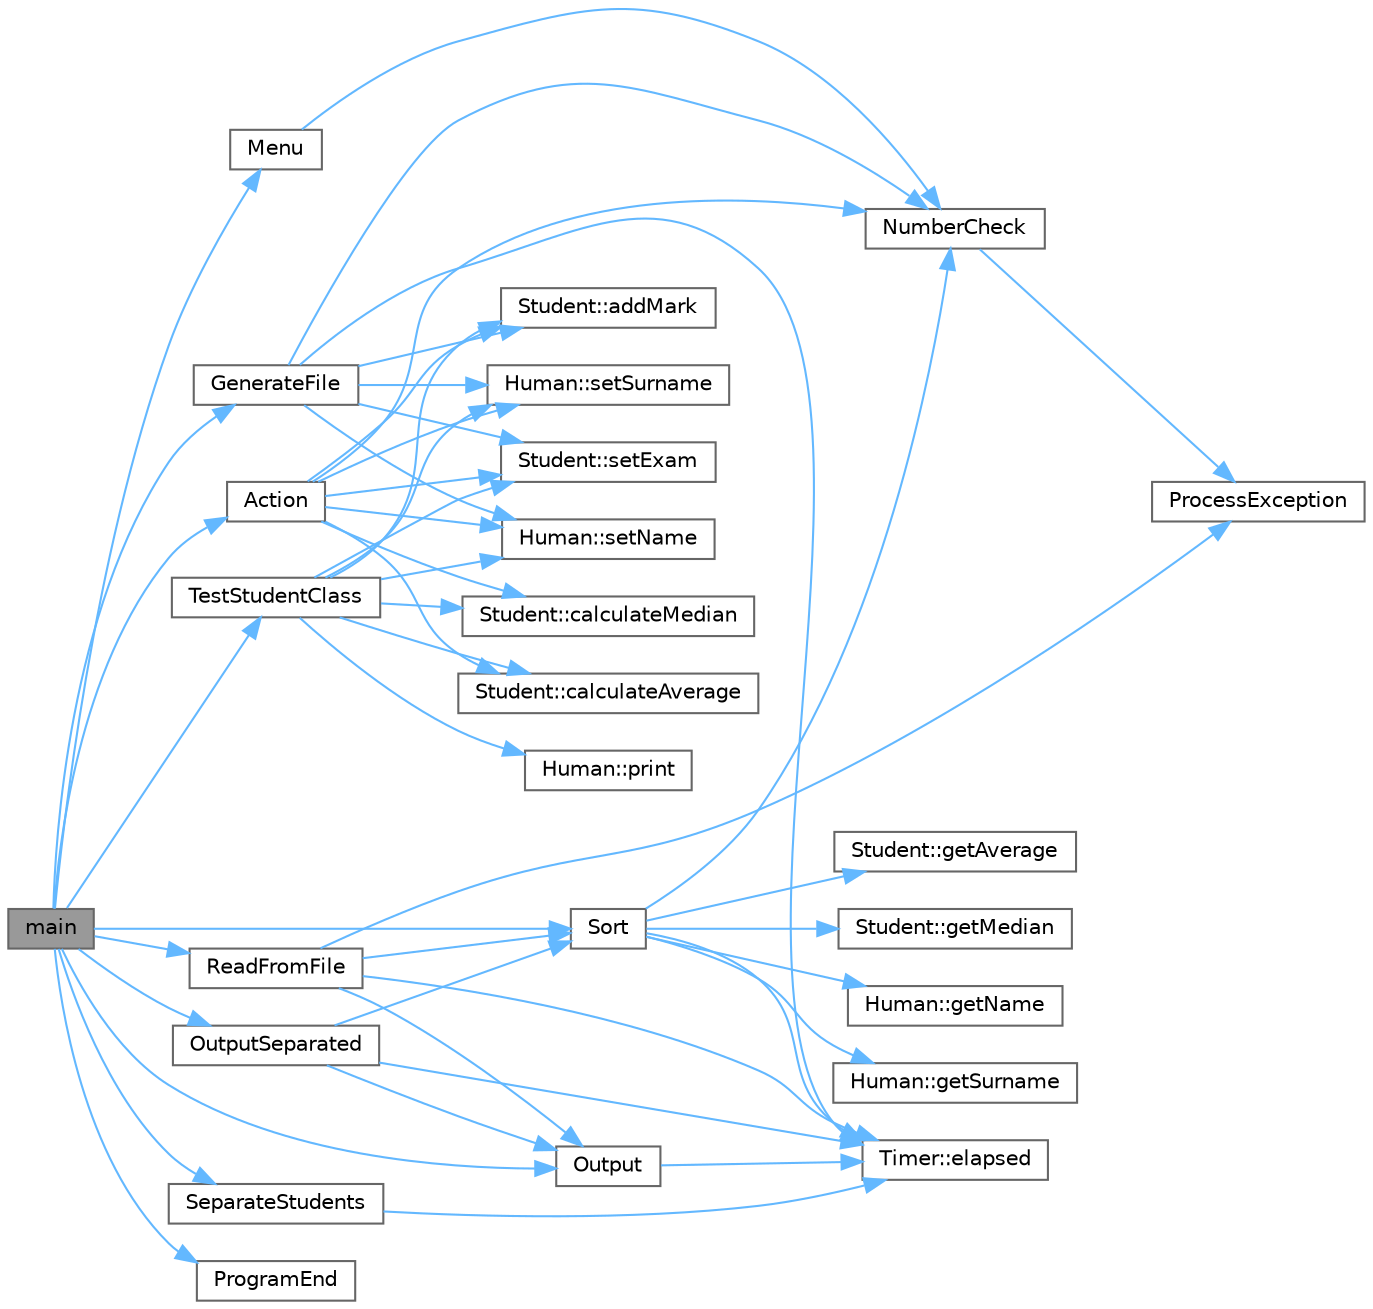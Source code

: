 digraph "main"
{
 // LATEX_PDF_SIZE
  bgcolor="transparent";
  edge [fontname=Helvetica,fontsize=10,labelfontname=Helvetica,labelfontsize=10];
  node [fontname=Helvetica,fontsize=10,shape=box,height=0.2,width=0.4];
  rankdir="LR";
  Node1 [id="Node000001",label="main",height=0.2,width=0.4,color="gray40", fillcolor="grey60", style="filled", fontcolor="black",tooltip=" "];
  Node1 -> Node2 [id="edge48_Node000001_Node000002",color="steelblue1",style="solid",tooltip=" "];
  Node2 [id="Node000002",label="Action",height=0.2,width=0.4,color="grey40", fillcolor="white", style="filled",URL="$templates_8h.html#ac0bbd3311f96b181148d8a971b8c83d1",tooltip=" "];
  Node2 -> Node3 [id="edge49_Node000002_Node000003",color="steelblue1",style="solid",tooltip=" "];
  Node3 [id="Node000003",label="Student::addMark",height=0.2,width=0.4,color="grey40", fillcolor="white", style="filled",URL="$class_student.html#aac4c1b512bd0cc6810324279f2a26d23",tooltip=" "];
  Node2 -> Node4 [id="edge50_Node000002_Node000004",color="steelblue1",style="solid",tooltip=" "];
  Node4 [id="Node000004",label="Student::calculateAverage",height=0.2,width=0.4,color="grey40", fillcolor="white", style="filled",URL="$class_student.html#a1dec1372297b03b74868ac35f29558df",tooltip=" "];
  Node2 -> Node5 [id="edge51_Node000002_Node000005",color="steelblue1",style="solid",tooltip=" "];
  Node5 [id="Node000005",label="Student::calculateMedian",height=0.2,width=0.4,color="grey40", fillcolor="white", style="filled",URL="$class_student.html#a9a4ac80e7bec0ec0eacb6b2af8369641",tooltip=" "];
  Node2 -> Node6 [id="edge52_Node000002_Node000006",color="steelblue1",style="solid",tooltip=" "];
  Node6 [id="Node000006",label="NumberCheck",height=0.2,width=0.4,color="grey40", fillcolor="white", style="filled",URL="$functions_8cpp.html#a575300a49e319243c7d0ebf158dad3ef",tooltip=" "];
  Node6 -> Node7 [id="edge53_Node000006_Node000007",color="steelblue1",style="solid",tooltip=" "];
  Node7 [id="Node000007",label="ProcessException",height=0.2,width=0.4,color="grey40", fillcolor="white", style="filled",URL="$functions_8cpp.html#a659705bbc72f1a795a961d7030a443ee",tooltip=" "];
  Node2 -> Node8 [id="edge54_Node000002_Node000008",color="steelblue1",style="solid",tooltip=" "];
  Node8 [id="Node000008",label="Student::setExam",height=0.2,width=0.4,color="grey40", fillcolor="white", style="filled",URL="$class_student.html#afe18f0ed8e50682130fb3ebc44f76524",tooltip=" "];
  Node2 -> Node9 [id="edge55_Node000002_Node000009",color="steelblue1",style="solid",tooltip=" "];
  Node9 [id="Node000009",label="Human::setName",height=0.2,width=0.4,color="grey40", fillcolor="white", style="filled",URL="$class_human.html#ab8f1ed2da6a6dd79f113a48e6dd31eee",tooltip=" "];
  Node2 -> Node10 [id="edge56_Node000002_Node000010",color="steelblue1",style="solid",tooltip=" "];
  Node10 [id="Node000010",label="Human::setSurname",height=0.2,width=0.4,color="grey40", fillcolor="white", style="filled",URL="$class_human.html#ab783da4d406863166d713c6781175df2",tooltip=" "];
  Node1 -> Node11 [id="edge57_Node000001_Node000011",color="steelblue1",style="solid",tooltip=" "];
  Node11 [id="Node000011",label="GenerateFile",height=0.2,width=0.4,color="grey40", fillcolor="white", style="filled",URL="$templates_8h.html#a77e429e8df265a6b240e9c8e00fa4871",tooltip=" "];
  Node11 -> Node3 [id="edge58_Node000011_Node000003",color="steelblue1",style="solid",tooltip=" "];
  Node11 -> Node12 [id="edge59_Node000011_Node000012",color="steelblue1",style="solid",tooltip=" "];
  Node12 [id="Node000012",label="Timer::elapsed",height=0.2,width=0.4,color="grey40", fillcolor="white", style="filled",URL="$class_timer.html#a6a89a613c2af9b0d1e5f7e4ba9e46c54",tooltip=" "];
  Node11 -> Node6 [id="edge60_Node000011_Node000006",color="steelblue1",style="solid",tooltip=" "];
  Node11 -> Node8 [id="edge61_Node000011_Node000008",color="steelblue1",style="solid",tooltip=" "];
  Node11 -> Node9 [id="edge62_Node000011_Node000009",color="steelblue1",style="solid",tooltip=" "];
  Node11 -> Node10 [id="edge63_Node000011_Node000010",color="steelblue1",style="solid",tooltip=" "];
  Node1 -> Node13 [id="edge64_Node000001_Node000013",color="steelblue1",style="solid",tooltip=" "];
  Node13 [id="Node000013",label="Menu",height=0.2,width=0.4,color="grey40", fillcolor="white", style="filled",URL="$functions_8cpp.html#a6b0067666ba7d74453f3a3c2c61d84a6",tooltip=" "];
  Node13 -> Node6 [id="edge65_Node000013_Node000006",color="steelblue1",style="solid",tooltip=" "];
  Node1 -> Node14 [id="edge66_Node000001_Node000014",color="steelblue1",style="solid",tooltip=" "];
  Node14 [id="Node000014",label="Output",height=0.2,width=0.4,color="grey40", fillcolor="white", style="filled",URL="$templates_8h.html#a5439dc6cdfd60c4e8e3b30f78cf1a7e6",tooltip=" "];
  Node14 -> Node12 [id="edge67_Node000014_Node000012",color="steelblue1",style="solid",tooltip=" "];
  Node1 -> Node15 [id="edge68_Node000001_Node000015",color="steelblue1",style="solid",tooltip=" "];
  Node15 [id="Node000015",label="OutputSeparated",height=0.2,width=0.4,color="grey40", fillcolor="white", style="filled",URL="$templates_8h.html#a2a6430f49837fd05ca0cb03d6a0d894f",tooltip=" "];
  Node15 -> Node12 [id="edge69_Node000015_Node000012",color="steelblue1",style="solid",tooltip=" "];
  Node15 -> Node14 [id="edge70_Node000015_Node000014",color="steelblue1",style="solid",tooltip=" "];
  Node15 -> Node16 [id="edge71_Node000015_Node000016",color="steelblue1",style="solid",tooltip=" "];
  Node16 [id="Node000016",label="Sort",height=0.2,width=0.4,color="grey40", fillcolor="white", style="filled",URL="$templates_8h.html#a0a4042e993dc0128a11c4dd1eed4a391",tooltip=" "];
  Node16 -> Node12 [id="edge72_Node000016_Node000012",color="steelblue1",style="solid",tooltip=" "];
  Node16 -> Node17 [id="edge73_Node000016_Node000017",color="steelblue1",style="solid",tooltip=" "];
  Node17 [id="Node000017",label="Student::getAverage",height=0.2,width=0.4,color="grey40", fillcolor="white", style="filled",URL="$class_student.html#a2b738bfaac4dce882b05dbb056ac327e",tooltip=" "];
  Node16 -> Node18 [id="edge74_Node000016_Node000018",color="steelblue1",style="solid",tooltip=" "];
  Node18 [id="Node000018",label="Student::getMedian",height=0.2,width=0.4,color="grey40", fillcolor="white", style="filled",URL="$class_student.html#aabe9a8bc063b2c52064db1d71f640d66",tooltip=" "];
  Node16 -> Node19 [id="edge75_Node000016_Node000019",color="steelblue1",style="solid",tooltip=" "];
  Node19 [id="Node000019",label="Human::getName",height=0.2,width=0.4,color="grey40", fillcolor="white", style="filled",URL="$class_human.html#a69a27e7bc681ed227041ea40e894e401",tooltip=" "];
  Node16 -> Node20 [id="edge76_Node000016_Node000020",color="steelblue1",style="solid",tooltip=" "];
  Node20 [id="Node000020",label="Human::getSurname",height=0.2,width=0.4,color="grey40", fillcolor="white", style="filled",URL="$class_human.html#aaebff100983c200379f837c9aff67672",tooltip=" "];
  Node16 -> Node6 [id="edge77_Node000016_Node000006",color="steelblue1",style="solid",tooltip=" "];
  Node1 -> Node21 [id="edge78_Node000001_Node000021",color="steelblue1",style="solid",tooltip=" "];
  Node21 [id="Node000021",label="ProgramEnd",height=0.2,width=0.4,color="grey40", fillcolor="white", style="filled",URL="$functions_8cpp.html#a197a3d785a60dfd4ede032bc1c25f77d",tooltip=" "];
  Node1 -> Node22 [id="edge79_Node000001_Node000022",color="steelblue1",style="solid",tooltip=" "];
  Node22 [id="Node000022",label="ReadFromFile",height=0.2,width=0.4,color="grey40", fillcolor="white", style="filled",URL="$templates_8h.html#afc87868e0f2fe66d3ca3796d0040fa0c",tooltip=" "];
  Node22 -> Node12 [id="edge80_Node000022_Node000012",color="steelblue1",style="solid",tooltip=" "];
  Node22 -> Node14 [id="edge81_Node000022_Node000014",color="steelblue1",style="solid",tooltip=" "];
  Node22 -> Node7 [id="edge82_Node000022_Node000007",color="steelblue1",style="solid",tooltip=" "];
  Node22 -> Node16 [id="edge83_Node000022_Node000016",color="steelblue1",style="solid",tooltip=" "];
  Node1 -> Node23 [id="edge84_Node000001_Node000023",color="steelblue1",style="solid",tooltip=" "];
  Node23 [id="Node000023",label="SeparateStudents",height=0.2,width=0.4,color="grey40", fillcolor="white", style="filled",URL="$templates_8h.html#a2c289c50f3fc18d1e33264c1e88156c0",tooltip=" "];
  Node23 -> Node12 [id="edge85_Node000023_Node000012",color="steelblue1",style="solid",tooltip=" "];
  Node1 -> Node16 [id="edge86_Node000001_Node000016",color="steelblue1",style="solid",tooltip=" "];
  Node1 -> Node24 [id="edge87_Node000001_Node000024",color="steelblue1",style="solid",tooltip=" "];
  Node24 [id="Node000024",label="TestStudentClass",height=0.2,width=0.4,color="grey40", fillcolor="white", style="filled",URL="$functions_8cpp.html#ae3ab58993bc06d214cb5ec945d35f3a9",tooltip=" "];
  Node24 -> Node3 [id="edge88_Node000024_Node000003",color="steelblue1",style="solid",tooltip=" "];
  Node24 -> Node4 [id="edge89_Node000024_Node000004",color="steelblue1",style="solid",tooltip=" "];
  Node24 -> Node5 [id="edge90_Node000024_Node000005",color="steelblue1",style="solid",tooltip=" "];
  Node24 -> Node25 [id="edge91_Node000024_Node000025",color="steelblue1",style="solid",tooltip=" "];
  Node25 [id="Node000025",label="Human::print",height=0.2,width=0.4,color="grey40", fillcolor="white", style="filled",URL="$class_human.html#ac3adff9d2f933933d46a697f5b824913",tooltip=" "];
  Node24 -> Node8 [id="edge92_Node000024_Node000008",color="steelblue1",style="solid",tooltip=" "];
  Node24 -> Node9 [id="edge93_Node000024_Node000009",color="steelblue1",style="solid",tooltip=" "];
  Node24 -> Node10 [id="edge94_Node000024_Node000010",color="steelblue1",style="solid",tooltip=" "];
}

